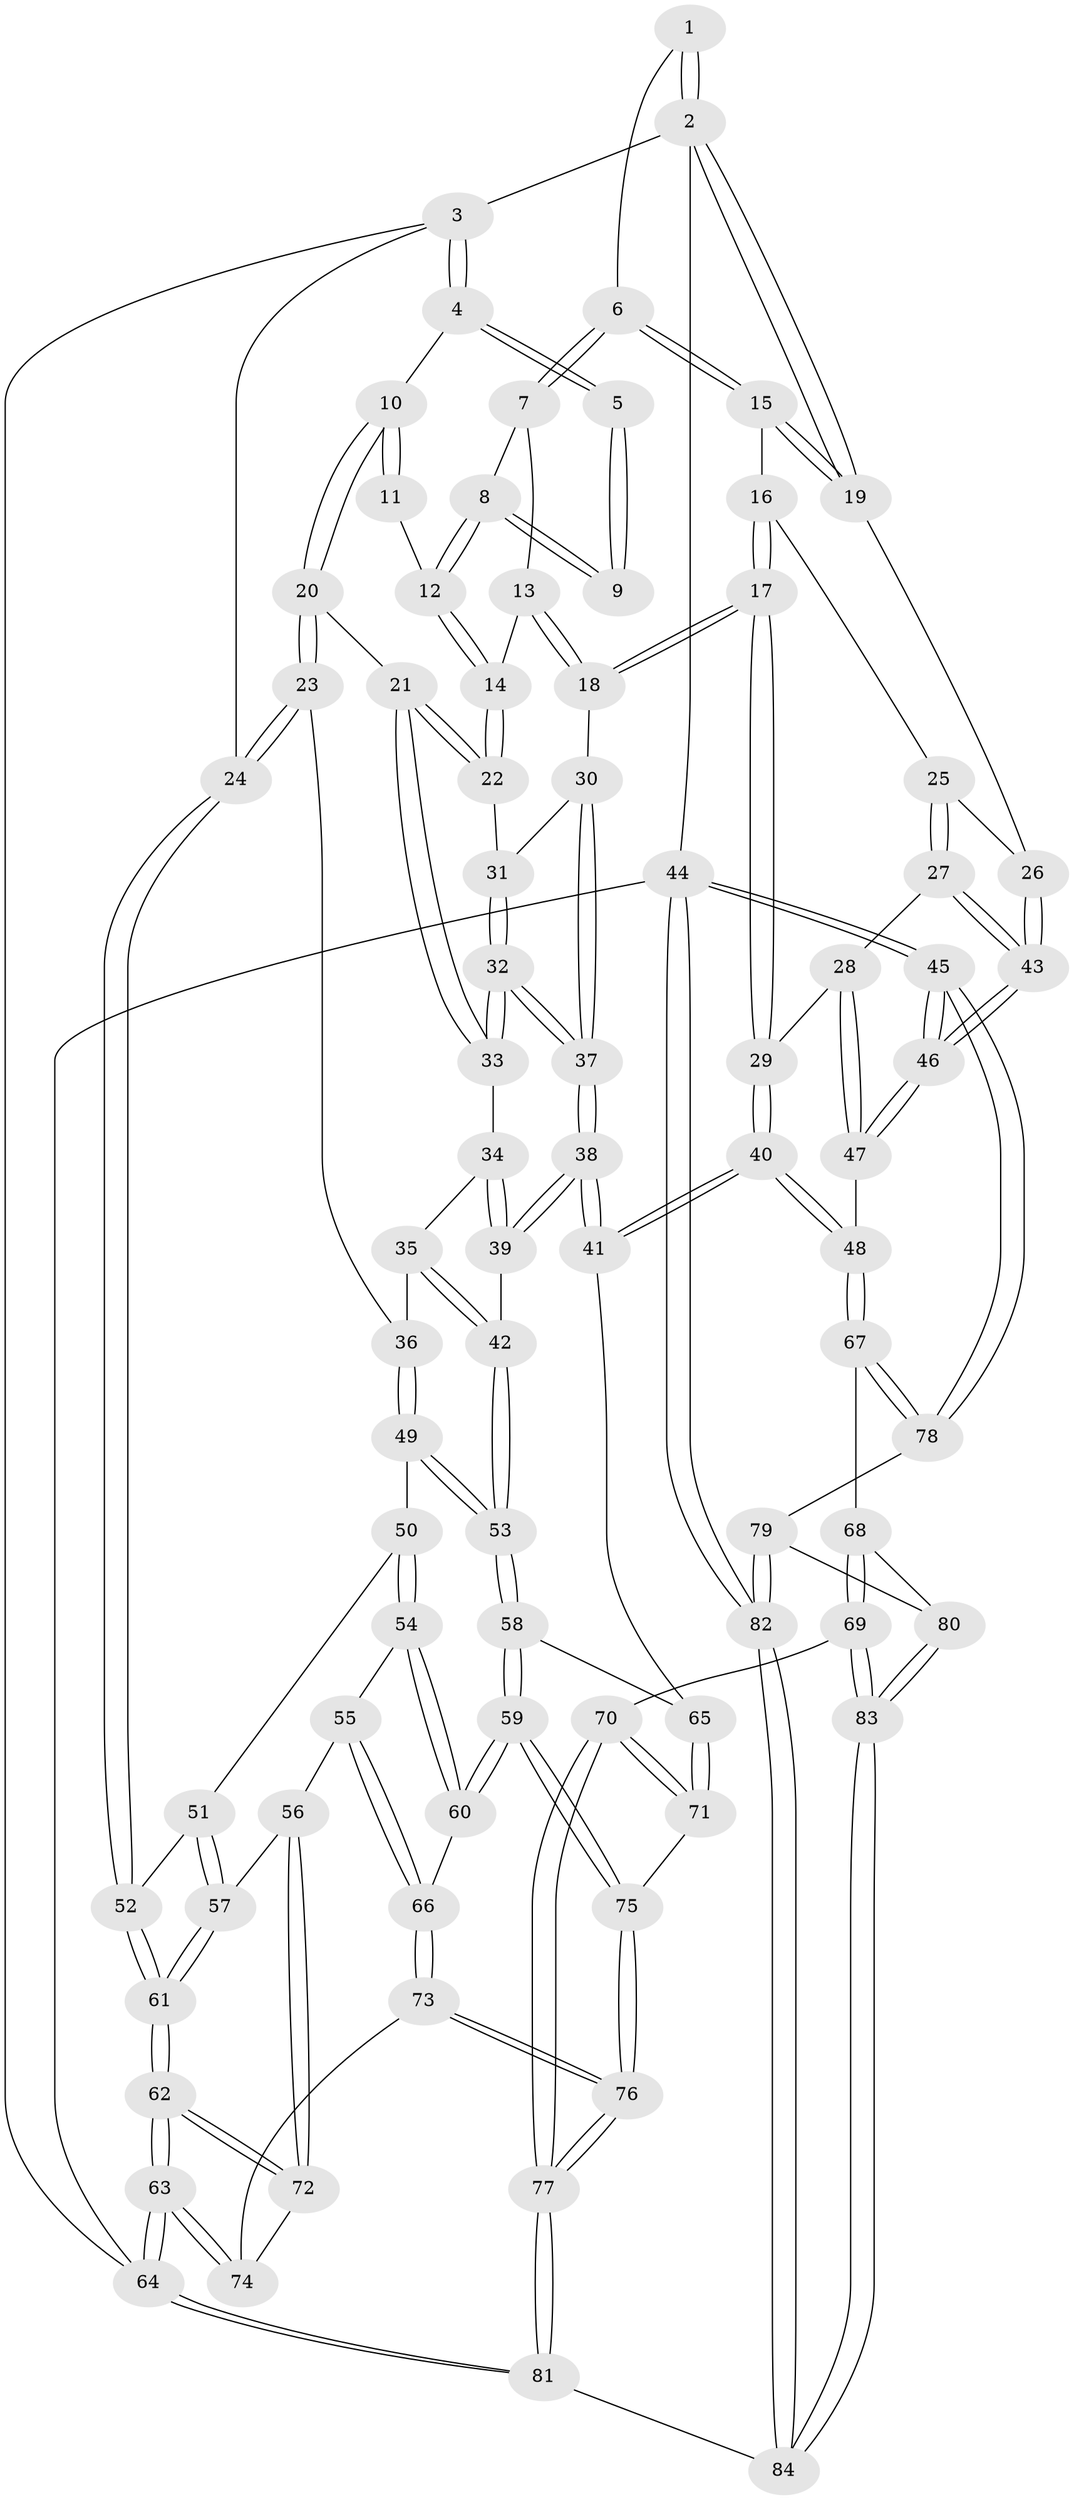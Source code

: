 // coarse degree distribution, {4: 0.22413793103448276, 3: 0.7586206896551724, 2: 0.017241379310344827}
// Generated by graph-tools (version 1.1) at 2025/38/03/04/25 23:38:27]
// undirected, 84 vertices, 207 edges
graph export_dot {
  node [color=gray90,style=filled];
  1 [pos="+0.9730459559258549+0"];
  2 [pos="+1+0"];
  3 [pos="+0+0"];
  4 [pos="+0.12623691356525282+0"];
  5 [pos="+0.6150503314857061+0"];
  6 [pos="+0.7736708144099615+0.12950177982306602"];
  7 [pos="+0.7051294821603441+0.10213267120169872"];
  8 [pos="+0.6539538109709341+0.024169945364548508"];
  9 [pos="+0.637235834352742+0"];
  10 [pos="+0.33916435016690133+0.10822047626687169"];
  11 [pos="+0.5539636609580295+0.06591159773517873"];
  12 [pos="+0.5295456826213963+0.19550957912501066"];
  13 [pos="+0.6542569565039068+0.16107411439392894"];
  14 [pos="+0.514175950352744+0.23860123927723817"];
  15 [pos="+0.7747680148536674+0.13049411368240954"];
  16 [pos="+0.8081389181527422+0.24069742519424533"];
  17 [pos="+0.7568591298326781+0.37058680874604855"];
  18 [pos="+0.7116264757251479+0.3663160995339689"];
  19 [pos="+1+0"];
  20 [pos="+0.3924924508259406+0.2283374066571425"];
  21 [pos="+0.4261634834323256+0.25142759334245507"];
  22 [pos="+0.49699093975586084+0.2563657180301421"];
  23 [pos="+0.18577518882482064+0.3743168382378884"];
  24 [pos="+0+0.26947800139529077"];
  25 [pos="+0.8152008571273548+0.23973713539928113"];
  26 [pos="+1+0"];
  27 [pos="+1+0.34821205096881036"];
  28 [pos="+0.9286461351780415+0.43925244629656784"];
  29 [pos="+0.8033314430307661+0.42430930861387095"];
  30 [pos="+0.6849890539546121+0.36789164368325333"];
  31 [pos="+0.5447582039042178+0.2954939693925549"];
  32 [pos="+0.5162829971747316+0.46339624211950603"];
  33 [pos="+0.41490943226250515+0.36026526403968895"];
  34 [pos="+0.3976246707340532+0.40684724310575265"];
  35 [pos="+0.34365301727088804+0.4550882774731069"];
  36 [pos="+0.25665373728412305+0.49291467561668956"];
  37 [pos="+0.5417793415710594+0.5486067480854152"];
  38 [pos="+0.5414352409614731+0.549658120660899"];
  39 [pos="+0.4917172461877738+0.5565578747349655"];
  40 [pos="+0.7387965376793295+0.658219144056502"];
  41 [pos="+0.6193458320077916+0.6324879595458567"];
  42 [pos="+0.46429462730556265+0.5699908000149768"];
  43 [pos="+1+0.34669911661011726"];
  44 [pos="+1+1"];
  45 [pos="+1+1"];
  46 [pos="+1+0.6729466245080346"];
  47 [pos="+0.9364760637368986+0.6540238529418722"];
  48 [pos="+0.7944184116580341+0.7348891947407112"];
  49 [pos="+0.2551629896803039+0.5276737280085316"];
  50 [pos="+0.24789708996610918+0.5369450178298496"];
  51 [pos="+0.19478303134397668+0.5535797481081176"];
  52 [pos="+0+0.3687704740530109"];
  53 [pos="+0.40898094442589616+0.6122596533866949"];
  54 [pos="+0.2445526064252558+0.5882813608587131"];
  55 [pos="+0.1630387143063102+0.6867325759771019"];
  56 [pos="+0.039122827752721585+0.6649867677766504"];
  57 [pos="+0.029336207678552315+0.6554488075307792"];
  58 [pos="+0.3875077810937143+0.7281065807466139"];
  59 [pos="+0.38397720729555+0.7382641193002027"];
  60 [pos="+0.2845909564033814+0.7227287014971978"];
  61 [pos="+0+0.5696668739726868"];
  62 [pos="+0+1"];
  63 [pos="+0+1"];
  64 [pos="+0+1"];
  65 [pos="+0.6029826447449926+0.6534037441636804"];
  66 [pos="+0.236953003971286+0.7422967922953053"];
  67 [pos="+0.795028324412487+0.7511084477626969"];
  68 [pos="+0.7109765364262024+0.8218326867987048"];
  69 [pos="+0.6159163134771102+0.8826548852528925"];
  70 [pos="+0.5386267710127393+0.8374962079379732"];
  71 [pos="+0.5173602443638633+0.8121989141182197"];
  72 [pos="+0.08234386036229778+0.7798629918834343"];
  73 [pos="+0.1722702655427206+0.865522726234959"];
  74 [pos="+0.1702024080323167+0.8656671668014735"];
  75 [pos="+0.40278786550690343+0.778718140786159"];
  76 [pos="+0.3163501755644805+0.9547637299967523"];
  77 [pos="+0.35777012991892+1"];
  78 [pos="+0.8261537347020594+0.7898145801949443"];
  79 [pos="+0.7958575565442972+0.947484839741545"];
  80 [pos="+0.7449992832390233+0.9615199802298184"];
  81 [pos="+0.3777122885287727+1"];
  82 [pos="+1+1"];
  83 [pos="+0.616757450387181+1"];
  84 [pos="+0.5919342505435097+1"];
  1 -- 2;
  1 -- 2;
  1 -- 6;
  2 -- 3;
  2 -- 19;
  2 -- 19;
  2 -- 44;
  3 -- 4;
  3 -- 4;
  3 -- 24;
  3 -- 64;
  4 -- 5;
  4 -- 5;
  4 -- 10;
  5 -- 9;
  5 -- 9;
  6 -- 7;
  6 -- 7;
  6 -- 15;
  6 -- 15;
  7 -- 8;
  7 -- 13;
  8 -- 9;
  8 -- 9;
  8 -- 12;
  8 -- 12;
  10 -- 11;
  10 -- 11;
  10 -- 20;
  10 -- 20;
  11 -- 12;
  12 -- 14;
  12 -- 14;
  13 -- 14;
  13 -- 18;
  13 -- 18;
  14 -- 22;
  14 -- 22;
  15 -- 16;
  15 -- 19;
  15 -- 19;
  16 -- 17;
  16 -- 17;
  16 -- 25;
  17 -- 18;
  17 -- 18;
  17 -- 29;
  17 -- 29;
  18 -- 30;
  19 -- 26;
  20 -- 21;
  20 -- 23;
  20 -- 23;
  21 -- 22;
  21 -- 22;
  21 -- 33;
  21 -- 33;
  22 -- 31;
  23 -- 24;
  23 -- 24;
  23 -- 36;
  24 -- 52;
  24 -- 52;
  25 -- 26;
  25 -- 27;
  25 -- 27;
  26 -- 43;
  26 -- 43;
  27 -- 28;
  27 -- 43;
  27 -- 43;
  28 -- 29;
  28 -- 47;
  28 -- 47;
  29 -- 40;
  29 -- 40;
  30 -- 31;
  30 -- 37;
  30 -- 37;
  31 -- 32;
  31 -- 32;
  32 -- 33;
  32 -- 33;
  32 -- 37;
  32 -- 37;
  33 -- 34;
  34 -- 35;
  34 -- 39;
  34 -- 39;
  35 -- 36;
  35 -- 42;
  35 -- 42;
  36 -- 49;
  36 -- 49;
  37 -- 38;
  37 -- 38;
  38 -- 39;
  38 -- 39;
  38 -- 41;
  38 -- 41;
  39 -- 42;
  40 -- 41;
  40 -- 41;
  40 -- 48;
  40 -- 48;
  41 -- 65;
  42 -- 53;
  42 -- 53;
  43 -- 46;
  43 -- 46;
  44 -- 45;
  44 -- 45;
  44 -- 82;
  44 -- 82;
  44 -- 64;
  45 -- 46;
  45 -- 46;
  45 -- 78;
  45 -- 78;
  46 -- 47;
  46 -- 47;
  47 -- 48;
  48 -- 67;
  48 -- 67;
  49 -- 50;
  49 -- 53;
  49 -- 53;
  50 -- 51;
  50 -- 54;
  50 -- 54;
  51 -- 52;
  51 -- 57;
  51 -- 57;
  52 -- 61;
  52 -- 61;
  53 -- 58;
  53 -- 58;
  54 -- 55;
  54 -- 60;
  54 -- 60;
  55 -- 56;
  55 -- 66;
  55 -- 66;
  56 -- 57;
  56 -- 72;
  56 -- 72;
  57 -- 61;
  57 -- 61;
  58 -- 59;
  58 -- 59;
  58 -- 65;
  59 -- 60;
  59 -- 60;
  59 -- 75;
  59 -- 75;
  60 -- 66;
  61 -- 62;
  61 -- 62;
  62 -- 63;
  62 -- 63;
  62 -- 72;
  62 -- 72;
  63 -- 64;
  63 -- 64;
  63 -- 74;
  63 -- 74;
  64 -- 81;
  64 -- 81;
  65 -- 71;
  65 -- 71;
  66 -- 73;
  66 -- 73;
  67 -- 68;
  67 -- 78;
  67 -- 78;
  68 -- 69;
  68 -- 69;
  68 -- 80;
  69 -- 70;
  69 -- 83;
  69 -- 83;
  70 -- 71;
  70 -- 71;
  70 -- 77;
  70 -- 77;
  71 -- 75;
  72 -- 74;
  73 -- 74;
  73 -- 76;
  73 -- 76;
  75 -- 76;
  75 -- 76;
  76 -- 77;
  76 -- 77;
  77 -- 81;
  77 -- 81;
  78 -- 79;
  79 -- 80;
  79 -- 82;
  79 -- 82;
  80 -- 83;
  80 -- 83;
  81 -- 84;
  82 -- 84;
  82 -- 84;
  83 -- 84;
  83 -- 84;
}
